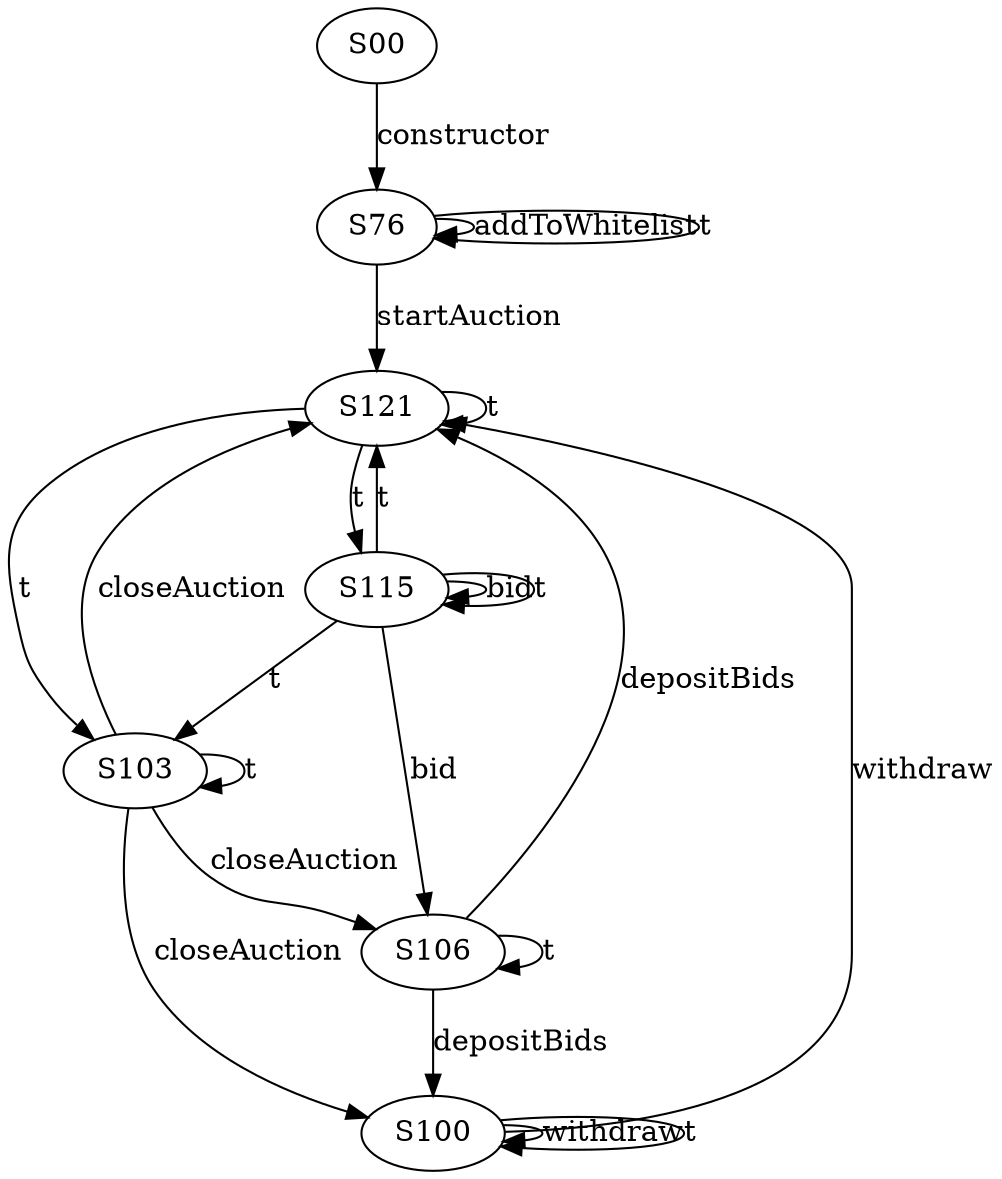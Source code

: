 digraph {

S00->S76 [label="constructor", style="", color="black"]
S76->S121 [label="startAuction", style="", color="black"]
S76->S76 [label="addToWhitelist", style="", color="black"]
S76->S76 [label="t", style="", color="black"]
S121->S103 [label="t", style="", color="black"]
S121->S115 [label="t", style="", color="black"]
S121->S121 [label="t", style="", color="black"]
S115->S106 [label="bid", style="", color="black"]
S115->S115 [label="bid", style="", color="black"]
S106->S100 [label="depositBids", style="", color="black"]
S106->S121 [label="depositBids", style="", color="black"]
S103->S100 [label="closeAuction", style="", color="black"]
S103->S106 [label="closeAuction", style="", color="black"]
S103->S121 [label="closeAuction", style="", color="black"]
S103->S103 [label="t", style="", color="black"]
S106->S106 [label="t", style="", color="black"]
S115->S103 [label="t", style="", color="black"]
S115->S115 [label="t", style="", color="black"]
S115->S121 [label="t", style="", color="black"]
S100->S100 [label="withdraw", style="", color="black"]
S100->S121 [label="withdraw", style="", color="black"]
S100->S100 [label="t", style="", color="black"]
}